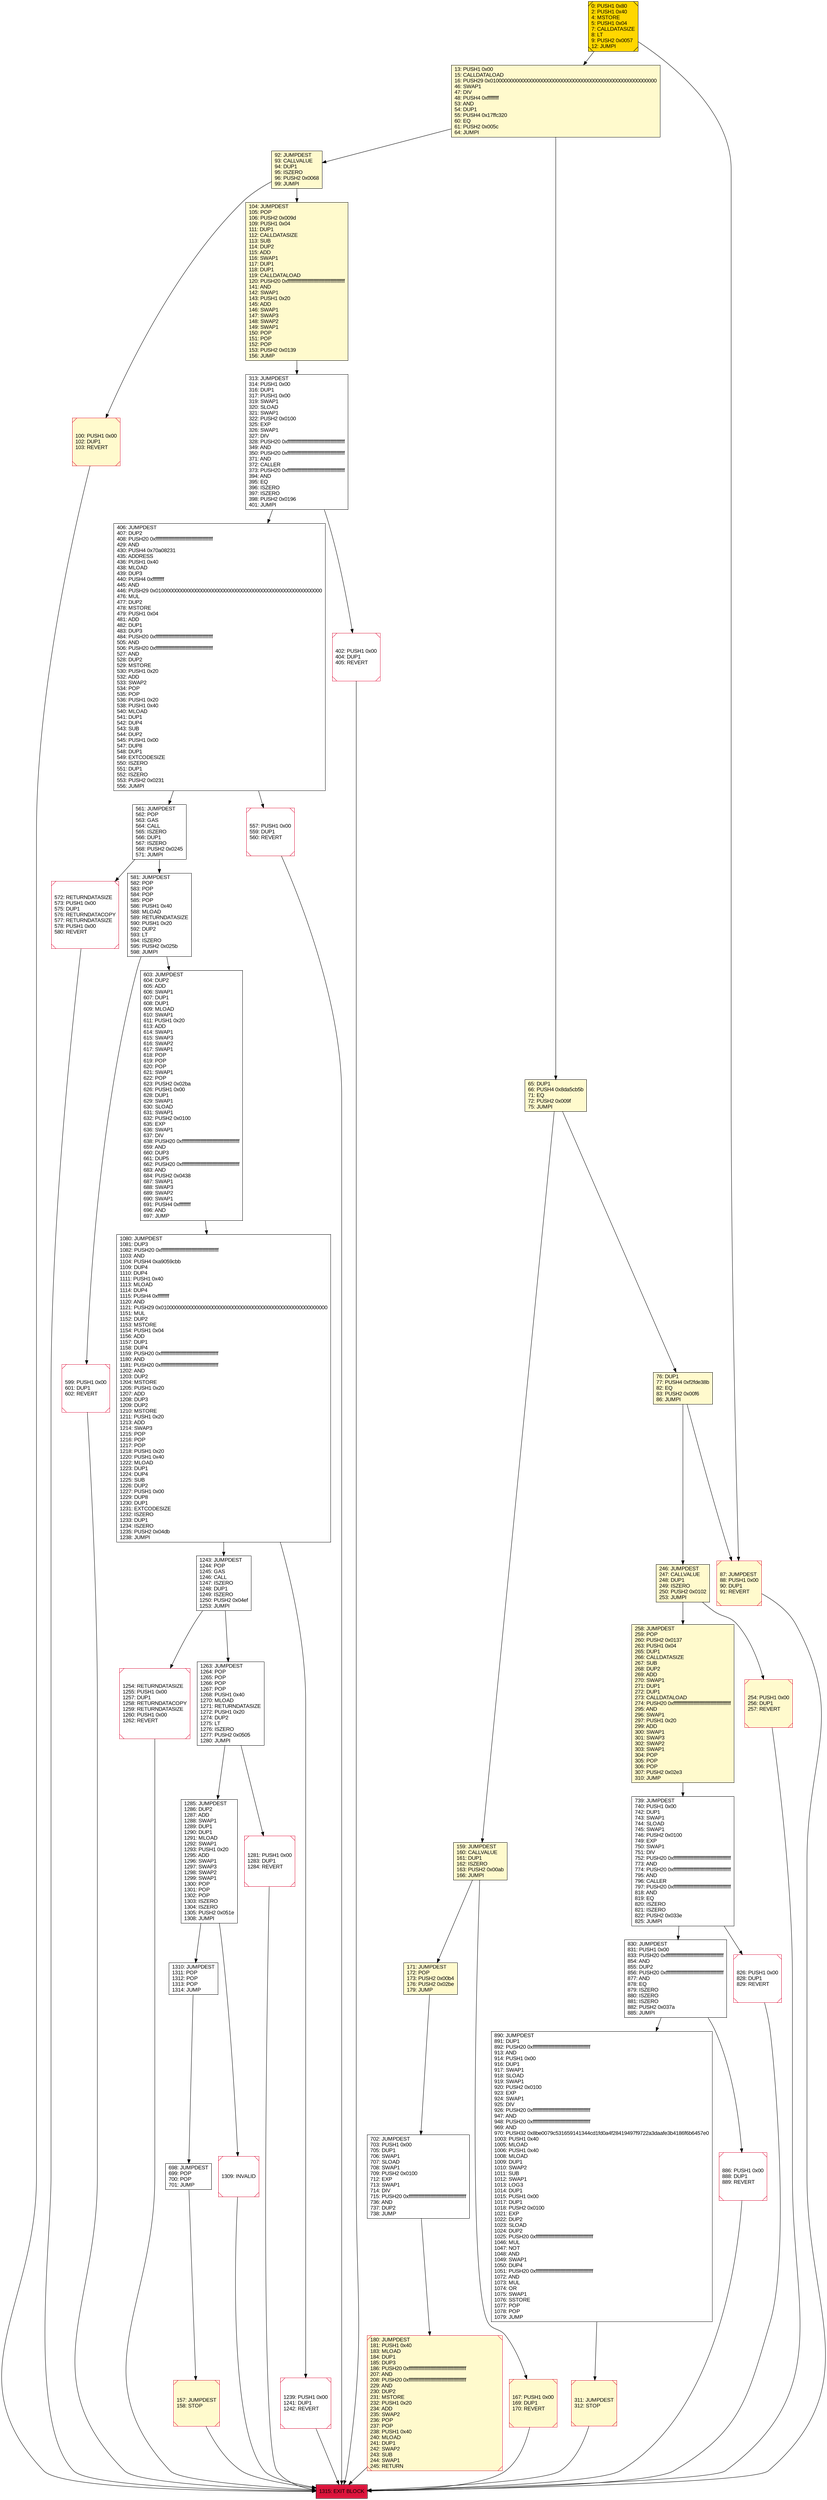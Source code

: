 digraph G {
bgcolor=transparent rankdir=UD;
node [shape=box style=filled color=black fillcolor=white fontname=arial fontcolor=black];
76 [label="76: DUP1\l77: PUSH4 0xf2fde38b\l82: EQ\l83: PUSH2 0x00f6\l86: JUMPI\l" fillcolor=lemonchiffon ];
739 [label="739: JUMPDEST\l740: PUSH1 0x00\l742: DUP1\l743: SWAP1\l744: SLOAD\l745: SWAP1\l746: PUSH2 0x0100\l749: EXP\l750: SWAP1\l751: DIV\l752: PUSH20 0xffffffffffffffffffffffffffffffffffffffff\l773: AND\l774: PUSH20 0xffffffffffffffffffffffffffffffffffffffff\l795: AND\l796: CALLER\l797: PUSH20 0xffffffffffffffffffffffffffffffffffffffff\l818: AND\l819: EQ\l820: ISZERO\l821: ISZERO\l822: PUSH2 0x033e\l825: JUMPI\l" ];
313 [label="313: JUMPDEST\l314: PUSH1 0x00\l316: DUP1\l317: PUSH1 0x00\l319: SWAP1\l320: SLOAD\l321: SWAP1\l322: PUSH2 0x0100\l325: EXP\l326: SWAP1\l327: DIV\l328: PUSH20 0xffffffffffffffffffffffffffffffffffffffff\l349: AND\l350: PUSH20 0xffffffffffffffffffffffffffffffffffffffff\l371: AND\l372: CALLER\l373: PUSH20 0xffffffffffffffffffffffffffffffffffffffff\l394: AND\l395: EQ\l396: ISZERO\l397: ISZERO\l398: PUSH2 0x0196\l401: JUMPI\l" ];
104 [label="104: JUMPDEST\l105: POP\l106: PUSH2 0x009d\l109: PUSH1 0x04\l111: DUP1\l112: CALLDATASIZE\l113: SUB\l114: DUP2\l115: ADD\l116: SWAP1\l117: DUP1\l118: DUP1\l119: CALLDATALOAD\l120: PUSH20 0xffffffffffffffffffffffffffffffffffffffff\l141: AND\l142: SWAP1\l143: PUSH1 0x20\l145: ADD\l146: SWAP1\l147: SWAP3\l148: SWAP2\l149: SWAP1\l150: POP\l151: POP\l152: POP\l153: PUSH2 0x0139\l156: JUMP\l" fillcolor=lemonchiffon ];
100 [label="100: PUSH1 0x00\l102: DUP1\l103: REVERT\l" fillcolor=lemonchiffon shape=Msquare color=crimson ];
581 [label="581: JUMPDEST\l582: POP\l583: POP\l584: POP\l585: POP\l586: PUSH1 0x40\l588: MLOAD\l589: RETURNDATASIZE\l590: PUSH1 0x20\l592: DUP2\l593: LT\l594: ISZERO\l595: PUSH2 0x025b\l598: JUMPI\l" ];
167 [label="167: PUSH1 0x00\l169: DUP1\l170: REVERT\l" fillcolor=lemonchiffon shape=Msquare color=crimson ];
13 [label="13: PUSH1 0x00\l15: CALLDATALOAD\l16: PUSH29 0x0100000000000000000000000000000000000000000000000000000000\l46: SWAP1\l47: DIV\l48: PUSH4 0xffffffff\l53: AND\l54: DUP1\l55: PUSH4 0x17ffc320\l60: EQ\l61: PUSH2 0x005c\l64: JUMPI\l" fillcolor=lemonchiffon ];
702 [label="702: JUMPDEST\l703: PUSH1 0x00\l705: DUP1\l706: SWAP1\l707: SLOAD\l708: SWAP1\l709: PUSH2 0x0100\l712: EXP\l713: SWAP1\l714: DIV\l715: PUSH20 0xffffffffffffffffffffffffffffffffffffffff\l736: AND\l737: DUP2\l738: JUMP\l" ];
890 [label="890: JUMPDEST\l891: DUP1\l892: PUSH20 0xffffffffffffffffffffffffffffffffffffffff\l913: AND\l914: PUSH1 0x00\l916: DUP1\l917: SWAP1\l918: SLOAD\l919: SWAP1\l920: PUSH2 0x0100\l923: EXP\l924: SWAP1\l925: DIV\l926: PUSH20 0xffffffffffffffffffffffffffffffffffffffff\l947: AND\l948: PUSH20 0xffffffffffffffffffffffffffffffffffffffff\l969: AND\l970: PUSH32 0x8be0079c531659141344cd1fd0a4f28419497f9722a3daafe3b4186f6b6457e0\l1003: PUSH1 0x40\l1005: MLOAD\l1006: PUSH1 0x40\l1008: MLOAD\l1009: DUP1\l1010: SWAP2\l1011: SUB\l1012: SWAP1\l1013: LOG3\l1014: DUP1\l1015: PUSH1 0x00\l1017: DUP1\l1018: PUSH2 0x0100\l1021: EXP\l1022: DUP2\l1023: SLOAD\l1024: DUP2\l1025: PUSH20 0xffffffffffffffffffffffffffffffffffffffff\l1046: MUL\l1047: NOT\l1048: AND\l1049: SWAP1\l1050: DUP4\l1051: PUSH20 0xffffffffffffffffffffffffffffffffffffffff\l1072: AND\l1073: MUL\l1074: OR\l1075: SWAP1\l1076: SSTORE\l1077: POP\l1078: POP\l1079: JUMP\l" ];
157 [label="157: JUMPDEST\l158: STOP\l" fillcolor=lemonchiffon shape=Msquare color=crimson ];
557 [label="557: PUSH1 0x00\l559: DUP1\l560: REVERT\l" shape=Msquare color=crimson ];
603 [label="603: JUMPDEST\l604: DUP2\l605: ADD\l606: SWAP1\l607: DUP1\l608: DUP1\l609: MLOAD\l610: SWAP1\l611: PUSH1 0x20\l613: ADD\l614: SWAP1\l615: SWAP3\l616: SWAP2\l617: SWAP1\l618: POP\l619: POP\l620: POP\l621: SWAP1\l622: POP\l623: PUSH2 0x02ba\l626: PUSH1 0x00\l628: DUP1\l629: SWAP1\l630: SLOAD\l631: SWAP1\l632: PUSH2 0x0100\l635: EXP\l636: SWAP1\l637: DIV\l638: PUSH20 0xffffffffffffffffffffffffffffffffffffffff\l659: AND\l660: DUP3\l661: DUP5\l662: PUSH20 0xffffffffffffffffffffffffffffffffffffffff\l683: AND\l684: PUSH2 0x0438\l687: SWAP1\l688: SWAP3\l689: SWAP2\l690: SWAP1\l691: PUSH4 0xffffffff\l696: AND\l697: JUMP\l" ];
87 [label="87: JUMPDEST\l88: PUSH1 0x00\l90: DUP1\l91: REVERT\l" fillcolor=lemonchiffon shape=Msquare color=crimson ];
561 [label="561: JUMPDEST\l562: POP\l563: GAS\l564: CALL\l565: ISZERO\l566: DUP1\l567: ISZERO\l568: PUSH2 0x0245\l571: JUMPI\l" ];
159 [label="159: JUMPDEST\l160: CALLVALUE\l161: DUP1\l162: ISZERO\l163: PUSH2 0x00ab\l166: JUMPI\l" fillcolor=lemonchiffon ];
886 [label="886: PUSH1 0x00\l888: DUP1\l889: REVERT\l" shape=Msquare color=crimson ];
92 [label="92: JUMPDEST\l93: CALLVALUE\l94: DUP1\l95: ISZERO\l96: PUSH2 0x0068\l99: JUMPI\l" fillcolor=lemonchiffon ];
826 [label="826: PUSH1 0x00\l828: DUP1\l829: REVERT\l" shape=Msquare color=crimson ];
254 [label="254: PUSH1 0x00\l256: DUP1\l257: REVERT\l" fillcolor=lemonchiffon shape=Msquare color=crimson ];
1281 [label="1281: PUSH1 0x00\l1283: DUP1\l1284: REVERT\l" shape=Msquare color=crimson ];
1309 [label="1309: INVALID\l" shape=Msquare color=crimson ];
1315 [label="1315: EXIT BLOCK\l" fillcolor=crimson ];
311 [label="311: JUMPDEST\l312: STOP\l" fillcolor=lemonchiffon shape=Msquare color=crimson ];
65 [label="65: DUP1\l66: PUSH4 0x8da5cb5b\l71: EQ\l72: PUSH2 0x009f\l75: JUMPI\l" fillcolor=lemonchiffon ];
180 [label="180: JUMPDEST\l181: PUSH1 0x40\l183: MLOAD\l184: DUP1\l185: DUP3\l186: PUSH20 0xffffffffffffffffffffffffffffffffffffffff\l207: AND\l208: PUSH20 0xffffffffffffffffffffffffffffffffffffffff\l229: AND\l230: DUP2\l231: MSTORE\l232: PUSH1 0x20\l234: ADD\l235: SWAP2\l236: POP\l237: POP\l238: PUSH1 0x40\l240: MLOAD\l241: DUP1\l242: SWAP2\l243: SUB\l244: SWAP1\l245: RETURN\l" fillcolor=lemonchiffon shape=Msquare color=crimson ];
572 [label="572: RETURNDATASIZE\l573: PUSH1 0x00\l575: DUP1\l576: RETURNDATACOPY\l577: RETURNDATASIZE\l578: PUSH1 0x00\l580: REVERT\l" shape=Msquare color=crimson ];
1080 [label="1080: JUMPDEST\l1081: DUP3\l1082: PUSH20 0xffffffffffffffffffffffffffffffffffffffff\l1103: AND\l1104: PUSH4 0xa9059cbb\l1109: DUP4\l1110: DUP4\l1111: PUSH1 0x40\l1113: MLOAD\l1114: DUP4\l1115: PUSH4 0xffffffff\l1120: AND\l1121: PUSH29 0x0100000000000000000000000000000000000000000000000000000000\l1151: MUL\l1152: DUP2\l1153: MSTORE\l1154: PUSH1 0x04\l1156: ADD\l1157: DUP1\l1158: DUP4\l1159: PUSH20 0xffffffffffffffffffffffffffffffffffffffff\l1180: AND\l1181: PUSH20 0xffffffffffffffffffffffffffffffffffffffff\l1202: AND\l1203: DUP2\l1204: MSTORE\l1205: PUSH1 0x20\l1207: ADD\l1208: DUP3\l1209: DUP2\l1210: MSTORE\l1211: PUSH1 0x20\l1213: ADD\l1214: SWAP3\l1215: POP\l1216: POP\l1217: POP\l1218: PUSH1 0x20\l1220: PUSH1 0x40\l1222: MLOAD\l1223: DUP1\l1224: DUP4\l1225: SUB\l1226: DUP2\l1227: PUSH1 0x00\l1229: DUP8\l1230: DUP1\l1231: EXTCODESIZE\l1232: ISZERO\l1233: DUP1\l1234: ISZERO\l1235: PUSH2 0x04db\l1238: JUMPI\l" ];
1243 [label="1243: JUMPDEST\l1244: POP\l1245: GAS\l1246: CALL\l1247: ISZERO\l1248: DUP1\l1249: ISZERO\l1250: PUSH2 0x04ef\l1253: JUMPI\l" ];
246 [label="246: JUMPDEST\l247: CALLVALUE\l248: DUP1\l249: ISZERO\l250: PUSH2 0x0102\l253: JUMPI\l" fillcolor=lemonchiffon ];
406 [label="406: JUMPDEST\l407: DUP2\l408: PUSH20 0xffffffffffffffffffffffffffffffffffffffff\l429: AND\l430: PUSH4 0x70a08231\l435: ADDRESS\l436: PUSH1 0x40\l438: MLOAD\l439: DUP3\l440: PUSH4 0xffffffff\l445: AND\l446: PUSH29 0x0100000000000000000000000000000000000000000000000000000000\l476: MUL\l477: DUP2\l478: MSTORE\l479: PUSH1 0x04\l481: ADD\l482: DUP1\l483: DUP3\l484: PUSH20 0xffffffffffffffffffffffffffffffffffffffff\l505: AND\l506: PUSH20 0xffffffffffffffffffffffffffffffffffffffff\l527: AND\l528: DUP2\l529: MSTORE\l530: PUSH1 0x20\l532: ADD\l533: SWAP2\l534: POP\l535: POP\l536: PUSH1 0x20\l538: PUSH1 0x40\l540: MLOAD\l541: DUP1\l542: DUP4\l543: SUB\l544: DUP2\l545: PUSH1 0x00\l547: DUP8\l548: DUP1\l549: EXTCODESIZE\l550: ISZERO\l551: DUP1\l552: ISZERO\l553: PUSH2 0x0231\l556: JUMPI\l" ];
698 [label="698: JUMPDEST\l699: POP\l700: POP\l701: JUMP\l" ];
402 [label="402: PUSH1 0x00\l404: DUP1\l405: REVERT\l" shape=Msquare color=crimson ];
599 [label="599: PUSH1 0x00\l601: DUP1\l602: REVERT\l" shape=Msquare color=crimson ];
1239 [label="1239: PUSH1 0x00\l1241: DUP1\l1242: REVERT\l" shape=Msquare color=crimson ];
1285 [label="1285: JUMPDEST\l1286: DUP2\l1287: ADD\l1288: SWAP1\l1289: DUP1\l1290: DUP1\l1291: MLOAD\l1292: SWAP1\l1293: PUSH1 0x20\l1295: ADD\l1296: SWAP1\l1297: SWAP3\l1298: SWAP2\l1299: SWAP1\l1300: POP\l1301: POP\l1302: POP\l1303: ISZERO\l1304: ISZERO\l1305: PUSH2 0x051e\l1308: JUMPI\l" ];
171 [label="171: JUMPDEST\l172: POP\l173: PUSH2 0x00b4\l176: PUSH2 0x02be\l179: JUMP\l" fillcolor=lemonchiffon ];
258 [label="258: JUMPDEST\l259: POP\l260: PUSH2 0x0137\l263: PUSH1 0x04\l265: DUP1\l266: CALLDATASIZE\l267: SUB\l268: DUP2\l269: ADD\l270: SWAP1\l271: DUP1\l272: DUP1\l273: CALLDATALOAD\l274: PUSH20 0xffffffffffffffffffffffffffffffffffffffff\l295: AND\l296: SWAP1\l297: PUSH1 0x20\l299: ADD\l300: SWAP1\l301: SWAP3\l302: SWAP2\l303: SWAP1\l304: POP\l305: POP\l306: POP\l307: PUSH2 0x02e3\l310: JUMP\l" fillcolor=lemonchiffon ];
1263 [label="1263: JUMPDEST\l1264: POP\l1265: POP\l1266: POP\l1267: POP\l1268: PUSH1 0x40\l1270: MLOAD\l1271: RETURNDATASIZE\l1272: PUSH1 0x20\l1274: DUP2\l1275: LT\l1276: ISZERO\l1277: PUSH2 0x0505\l1280: JUMPI\l" ];
0 [label="0: PUSH1 0x80\l2: PUSH1 0x40\l4: MSTORE\l5: PUSH1 0x04\l7: CALLDATASIZE\l8: LT\l9: PUSH2 0x0057\l12: JUMPI\l" fillcolor=lemonchiffon shape=Msquare fillcolor=gold ];
830 [label="830: JUMPDEST\l831: PUSH1 0x00\l833: PUSH20 0xffffffffffffffffffffffffffffffffffffffff\l854: AND\l855: DUP2\l856: PUSH20 0xffffffffffffffffffffffffffffffffffffffff\l877: AND\l878: EQ\l879: ISZERO\l880: ISZERO\l881: ISZERO\l882: PUSH2 0x037a\l885: JUMPI\l" ];
1254 [label="1254: RETURNDATASIZE\l1255: PUSH1 0x00\l1257: DUP1\l1258: RETURNDATACOPY\l1259: RETURNDATASIZE\l1260: PUSH1 0x00\l1262: REVERT\l" shape=Msquare color=crimson ];
1310 [label="1310: JUMPDEST\l1311: POP\l1312: POP\l1313: POP\l1314: JUMP\l" ];
311 -> 1315;
1309 -> 1315;
1281 -> 1315;
572 -> 1315;
581 -> 603;
1285 -> 1310;
1310 -> 698;
402 -> 1315;
246 -> 258;
1080 -> 1239;
1243 -> 1263;
739 -> 826;
1263 -> 1281;
92 -> 104;
406 -> 557;
167 -> 1315;
157 -> 1315;
890 -> 311;
13 -> 65;
557 -> 1315;
65 -> 159;
246 -> 254;
830 -> 890;
826 -> 1315;
739 -> 830;
171 -> 702;
180 -> 1315;
104 -> 313;
1080 -> 1243;
1263 -> 1285;
13 -> 92;
159 -> 167;
76 -> 87;
1285 -> 1309;
599 -> 1315;
1239 -> 1315;
561 -> 581;
1243 -> 1254;
92 -> 100;
1254 -> 1315;
159 -> 171;
100 -> 1315;
65 -> 76;
76 -> 246;
603 -> 1080;
830 -> 886;
0 -> 87;
313 -> 406;
702 -> 180;
313 -> 402;
87 -> 1315;
581 -> 599;
0 -> 13;
561 -> 572;
886 -> 1315;
698 -> 157;
258 -> 739;
254 -> 1315;
406 -> 561;
}